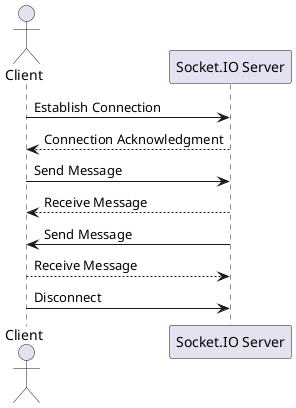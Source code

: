 @startuml SocketIOSequenceDiagram

actor Client
participant Server as "Socket.IO Server"

Client -> Server: Establish Connection
Server --> Client: Connection Acknowledgment

Client -> Server: Send Message
Server --> Client: Receive Message

Server -> Client: Send Message
Client --> Server: Receive Message

Client -> Server: Disconnect

@enduml
